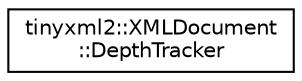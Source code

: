digraph "Graphical Class Hierarchy"
{
 // LATEX_PDF_SIZE
  edge [fontname="Helvetica",fontsize="10",labelfontname="Helvetica",labelfontsize="10"];
  node [fontname="Helvetica",fontsize="10",shape=record];
  rankdir="LR";
  Node0 [label="tinyxml2::XMLDocument\l::DepthTracker",height=0.2,width=0.4,color="black", fillcolor="white", style="filled",URL="$classtinyxml2_1_1_x_m_l_document_1_1_depth_tracker.html",tooltip=" "];
}
